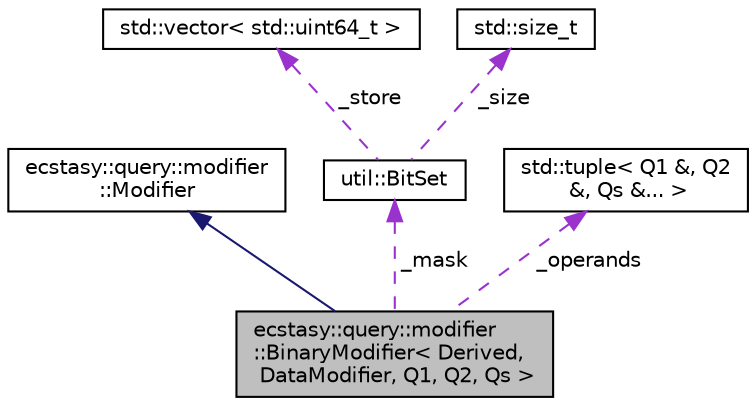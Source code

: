 digraph "ecstasy::query::modifier::BinaryModifier&lt; Derived, DataModifier, Q1, Q2, Qs &gt;"
{
 // LATEX_PDF_SIZE
  edge [fontname="Helvetica",fontsize="10",labelfontname="Helvetica",labelfontsize="10"];
  node [fontname="Helvetica",fontsize="10",shape=record];
  Node1 [label="ecstasy::query::modifier\l::BinaryModifier\< Derived,\l DataModifier, Q1, Q2, Qs \>",height=0.2,width=0.4,color="black", fillcolor="grey75", style="filled", fontcolor="black",tooltip="Base class of query modifier operating on at least two queryables."];
  Node2 -> Node1 [dir="back",color="midnightblue",fontsize="10",style="solid",fontname="Helvetica"];
  Node2 [label="ecstasy::query::modifier\l::Modifier",height=0.2,width=0.4,color="black", fillcolor="white", style="filled",URL="$classecstasy_1_1query_1_1modifier_1_1_modifier.html",tooltip="Base class for all query modifiers."];
  Node3 -> Node1 [dir="back",color="darkorchid3",fontsize="10",style="dashed",label=" _mask" ,fontname="Helvetica"];
  Node3 [label="util::BitSet",height=0.2,width=0.4,color="black", fillcolor="white", style="filled",URL="$classutil_1_1_bit_set.html",tooltip="Mimics the API of std::bitset but with the dynamic properties of std::vector<bool>"];
  Node4 -> Node3 [dir="back",color="darkorchid3",fontsize="10",style="dashed",label=" _store" ,fontname="Helvetica"];
  Node4 [label="std::vector\< std::uint64_t \>",height=0.2,width=0.4,color="black", fillcolor="white", style="filled",URL="/home/runner/work/ecstasy/ecstasy/doc/external/cppreference-doxygen-web.tag.xml$cpp/container/vector.html",tooltip=" "];
  Node5 -> Node3 [dir="back",color="darkorchid3",fontsize="10",style="dashed",label=" _size" ,fontname="Helvetica"];
  Node5 [label="std::size_t",height=0.2,width=0.4,color="black", fillcolor="white", style="filled",URL="/home/runner/work/ecstasy/ecstasy/doc/external/cppreference-doxygen-web.tag.xml$cpp/types/size_t.html",tooltip=" "];
  Node6 -> Node1 [dir="back",color="darkorchid3",fontsize="10",style="dashed",label=" _operands" ,fontname="Helvetica"];
  Node6 [label="std::tuple\< Q1 &, Q2\l &, Qs &... \>",height=0.2,width=0.4,color="black", fillcolor="white", style="filled",URL="/home/runner/work/ecstasy/ecstasy/doc/external/cppreference-doxygen-web.tag.xml$cpp/utility/tuple.html",tooltip=" "];
}
